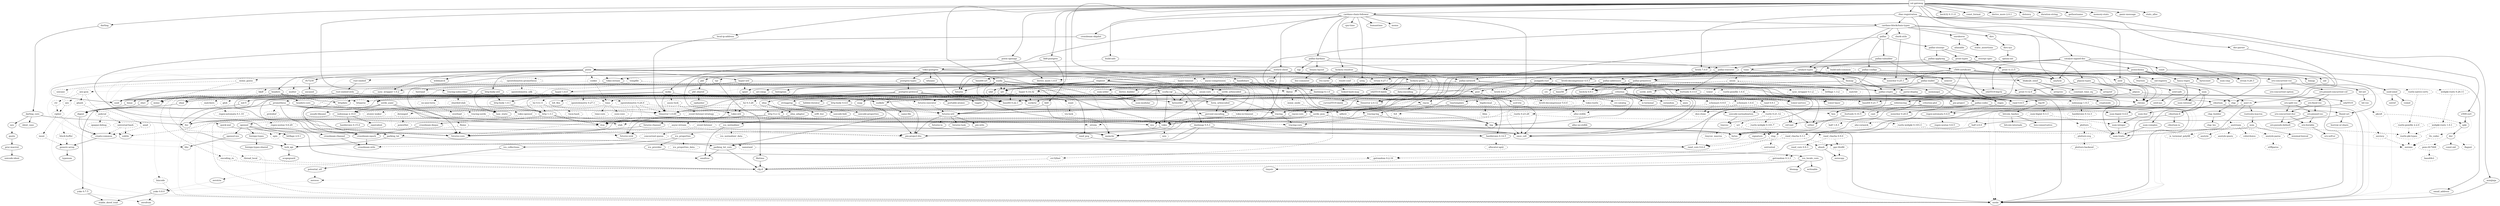 digraph {
    0 [ label = "cat-gateway" shape = box]
    1 [ label = "anyhow" ]
    2 [ label = "base64 0.22.1" ]
    3 [ label = "bb8" ]
    4 [ label = "bb8-postgres" ]
    5 [ label = "bech32 0.11.0" ]
    6 [ label = "blake2b_simd" ]
    7 [ label = "build-info" ]
    8 [ label = "bytes" ]
    9 [ label = "c509-certificate" ]
    10 [ label = "cardano-blockchain-types" ]
    11 [ label = "cardano-chain-follower" ]
    12 [ label = "catalyst-signed-doc" ]
    13 [ label = "catalyst-types" ]
    14 [ label = "chrono" ]
    15 [ label = "clap" ]
    16 [ label = "const_format" ]
    17 [ label = "cpu-time" ]
    18 [ label = "crossbeam-skiplist" ]
    19 [ label = "darling" ]
    20 [ label = "dashmap 6.1.0" ]
    21 [ label = "derive_more 2.0.1" ]
    22 [ label = "dotenvy" ]
    23 [ label = "duration-string" ]
    24 [ label = "ed25519-dalek" ]
    25 [ label = "futures" ]
    26 [ label = "gethostname" ]
    27 [ label = "handlebars" ]
    28 [ label = "hex" ]
    29 [ label = "local-ip-address" ]
    30 [ label = "memory-stats" ]
    31 [ label = "mime" ]
    32 [ label = "minicbor 0.25.1" ]
    33 [ label = "minijinja" ]
    34 [ label = "moka" ]
    35 [ label = "num-bigint 0.4.6" ]
    36 [ label = "num-traits" ]
    37 [ label = "openssl" ]
    38 [ label = "pallas" ]
    39 [ label = "pallas-traverse" ]
    40 [ label = "panic-message" ]
    41 [ label = "poem" ]
    42 [ label = "poem-openapi" ]
    43 [ label = "prometheus" ]
    44 [ label = "rand 0.8.5" ]
    45 [ label = "rayon" ]
    46 [ label = "rbac-registration" ]
    47 [ label = "regex" ]
    48 [ label = "rust-embed" ]
    49 [ label = "scylla" ]
    50 [ label = "serde_json" ]
    51 [ label = "stats_alloc" ]
    52 [ label = "strum 0.26.3" ]
    53 [ label = "thiserror 1.0.69" ]
    54 [ label = "tokio" ]
    55 [ label = "tokio-postgres" ]
    56 [ label = "tracing" ]
    57 [ label = "tracing-subscriber" ]
    58 [ label = "ulid" ]
    59 [ label = "url" ]
    60 [ label = "uuid" ]
    61 [ label = "x509-cert" ]
    62 [ label = "futures-util" ]
    63 [ label = "parking_lot" ]
    64 [ label = "arrayref" ]
    65 [ label = "arrayvec" ]
    66 [ label = "constant_time_eq" ]
    67 [ label = "bincode" style = dashed]
    68 [ label = "build-info-common" style = dashed]
    69 [ label = "asn1-rs" ]
    70 [ label = "bimap" ]
    71 [ label = "oid" ]
    72 [ label = "oid-registry" ]
    73 [ label = "once_cell" ]
    74 [ label = "serde" ]
    75 [ label = "thiserror 2.0.12" ]
    76 [ label = "cbork-utils" ]
    77 [ label = "dirs" ]
    78 [ label = "ouroboros" ]
    79 [ label = "crossbeam-channel" ]
    80 [ label = "crossbeam-epoch" ]
    81 [ label = "hickory-resolver" ]
    82 [ label = "http 1.3.1" ]
    83 [ label = "humantime" ]
    84 [ label = "memx" ]
    85 [ label = "mithril-client" ]
    86 [ label = "pallas-crypto" ]
    87 [ label = "pallas-hardano" ]
    88 [ label = "tar" ]
    89 [ label = "tracing-log" ]
    90 [ label = "ureq" ]
    91 [ label = "zstd" ]
    92 [ label = "brotli 7.0.0" ]
    93 [ label = "coset" ]
    94 [ label = "ed25519-bip32" ]
    95 [ label = "jsonpath-rust" ]
    96 [ label = "jsonschema" ]
    97 [ label = "base64-url" ]
    98 [ label = "fluent-uri" ]
    99 [ label = "fmmap" ]
    100 [ label = "orx-concurrent-vec" ]
    101 [ label = "strum 0.27.1" ]
    102 [ label = "clap_builder" ]
    103 [ label = "crossbeam-utils" ]
    104 [ label = "darling_core" ]
    105 [ label = "cfg-if" ]
    106 [ label = "hashbrown 0.14.5" ]
    107 [ label = "lock_api" ]
    108 [ label = "parking_lot_core" ]
    109 [ label = "curve25519-dalek" ]
    110 [ label = "ed25519" ]
    111 [ label = "rand_core 0.6.4" ]
    112 [ label = "sha2" ]
    113 [ label = "subtle" ]
    114 [ label = "zeroize" style = dashed]
    115 [ label = "futures-channel" ]
    116 [ label = "futures-core" ]
    117 [ label = "futures-executor" style = dashed]
    118 [ label = "futures-io" ]
    119 [ label = "futures-sink" ]
    120 [ label = "futures-task" ]
    121 [ label = "derive_builder" ]
    122 [ label = "log" ]
    123 [ label = "num-order" ]
    124 [ label = "pest" ]
    125 [ label = "half 2.6.0" ]
    126 [ label = "async-lock" style = dashed]
    127 [ label = "event-listener" style = dashed]
    128 [ label = "portable-atomic" ]
    129 [ label = "smallvec" ]
    130 [ label = "tagptr" ]
    131 [ label = "num-integer" ]
    132 [ label = "bitflags 2.9.1" ]
    133 [ label = "foreign-types" ]
    134 [ label = "libc" ]
    135 [ label = "openssl-sys" ]
    136 [ label = "pallas-addresses" ]
    137 [ label = "pallas-codec" ]
    138 [ label = "pallas-configs" ]
    139 [ label = "pallas-network" ]
    140 [ label = "pallas-primitives" ]
    141 [ label = "pallas-txbuilder" ]
    142 [ label = "pallas-utxorpc" ]
    143 [ label = "itertools 0.13.0" ]
    144 [ label = "async-compression" style = dashed]
    145 [ label = "cookie" style = dashed]
    146 [ label = "headers" ]
    147 [ label = "http-body-util" ]
    148 [ label = "hyper 1.6.0" ]
    149 [ label = "hyper-util" ]
    150 [ label = "mime_guess" style = dashed]
    151 [ label = "multer" style = dashed]
    152 [ label = "opentelemetry 0.27.1" style = dashed]
    153 [ label = "opentelemetry-prometheus" style = dashed]
    154 [ label = "percent-encoding" ]
    155 [ label = "pin-project-lite" ]
    156 [ label = "quick-xml" ]
    157 [ label = "rfc7239" ]
    158 [ label = "serde_urlencoded" ]
    159 [ label = "serde_yaml" ]
    160 [ label = "sync_wrapper 1.0.2" ]
    161 [ label = "tempfile" style = dashed]
    162 [ label = "time" style = dashed]
    163 [ label = "tokio-stream" ]
    164 [ label = "tokio-util" ]
    165 [ label = "wildmatch" ]
    166 [ label = "derive_more 1.0.0" ]
    167 [ label = "indexmap 2.10.0" ]
    168 [ label = "fnv" ]
    169 [ label = "lazy_static" ]
    170 [ label = "memchr" ]
    171 [ label = "protobuf" style = dashed]
    172 [ label = "rand_chacha 0.3.1" style = dashed]
    173 [ label = "either" ]
    174 [ label = "rayon-core" ]
    175 [ label = "der-parser" ]
    176 [ label = "aho-corasick" style = dashed]
    177 [ label = "regex-automata 0.4.9" ]
    178 [ label = "regex-syntax 0.8.5" ]
    179 [ label = "rust-embed-utils" ]
    180 [ label = "walkdir" ]
    181 [ label = "arc-swap" ]
    182 [ label = "byteorder" ]
    183 [ label = "dashmap 5.5.3" ]
    184 [ label = "histogram" ]
    185 [ label = "lz4_flex" ]
    186 [ label = "rand_pcg" ]
    187 [ label = "scylla-cql" ]
    188 [ label = "snap" ]
    189 [ label = "socket2" ]
    190 [ label = "tokio-openssl" style = dashed]
    191 [ label = "itoa" ]
    192 [ label = "ryu" ]
    193 [ label = "mio" style = dashed]
    194 [ label = "fallible-iterator" ]
    195 [ label = "phf" ]
    196 [ label = "postgres-protocol" ]
    197 [ label = "postgres-types" ]
    198 [ label = "rand 0.9.1" ]
    199 [ label = "whoami" ]
    200 [ label = "tracing-core" ]
    201 [ label = "matchers" style = dashed]
    202 [ label = "nu-ansi-term" style = dashed]
    203 [ label = "sharded-slab" style = dashed]
    204 [ label = "thread_local" style = dashed]
    205 [ label = "tracing-serde" style = dashed]
    206 [ label = "form_urlencoded" ]
    207 [ label = "idna" ]
    208 [ label = "const-oid" ]
    209 [ label = "der" ]
    210 [ label = "spki" ]
    211 [ label = "tls_codec" style = dashed]
    212 [ label = "pin-utils" ]
    213 [ label = "slab" style = dashed]
    214 [ label = "semver" ]
    215 [ label = "nom" ]
    216 [ label = "rusticata-macros" ]
    217 [ label = "dirs-sys" ]
    218 [ label = "aliasable" ]
    219 [ label = "static_assertions" ]
    220 [ label = "hickory-proto" ]
    221 [ label = "lru-cache" ]
    222 [ label = "resolv-conf" style = dashed]
    223 [ label = "rustls 0.21.12" style = dashed]
    224 [ label = "tokio-rustls" style = dashed]
    225 [ label = "flate2" style = dashed]
    226 [ label = "flume" style = dashed]
    227 [ label = "reqwest" ]
    228 [ label = "slog" ]
    229 [ label = "cryptoxide" ]
    230 [ label = "binary-layout" ]
    231 [ label = "tap" ]
    232 [ label = "filetime" ]
    233 [ label = "rustls 0.23.28" style = dashed]
    234 [ label = "rustls-native-certs" style = dashed]
    235 [ label = "rustls-pki-types" style = dashed]
    236 [ label = "webpki-roots 0.26.11" style = dashed]
    237 [ label = "zstd-safe" ]
    238 [ label = "alloc-no-stdlib" ]
    239 [ label = "alloc-stdlib" style = dashed]
    240 [ label = "brotli-decompressor 4.0.3" ]
    241 [ label = "ciborium" ]
    242 [ label = "ciborium-io" ]
    243 [ label = "ahash" ]
    244 [ label = "bytecount" ]
    245 [ label = "email_address" ]
    246 [ label = "fancy-regex" ]
    247 [ label = "fraction" ]
    248 [ label = "num-cmp" ]
    249 [ label = "referencing" ]
    250 [ label = "uuid-simd" ]
    251 [ label = "borrow-or-share" ]
    252 [ label = "ref-cast" ]
    253 [ label = "fs4" style = dashed]
    254 [ label = "memmap2" ]
    255 [ label = "parse-display" ]
    256 [ label = "orx-concurrent-option" ]
    257 [ label = "orx-fixed-vec" ]
    258 [ label = "orx-pinned-concurrent-col" ]
    259 [ label = "orx-pinned-vec" ]
    260 [ label = "orx-pseudo-default" ]
    261 [ label = "orx-split-vec" ]
    262 [ label = "anstream" style = dashed]
    263 [ label = "anstyle" ]
    264 [ label = "clap_lex" ]
    265 [ label = "strsim" style = dashed]
    266 [ label = "ident_case" ]
    267 [ label = "proc-macro2" ]
    268 [ label = "quote" ]
    269 [ label = "syn" ]
    270 [ label = "allocator-api2" style = dashed]
    271 [ label = "scopeguard" ]
    272 [ label = "digest" ]
    273 [ label = "pkcs8" style = dashed]
    274 [ label = "signature" ]
    275 [ label = "getrandom 0.2.16" style = dashed]
    276 [ label = "num-modular" ]
    277 [ label = "ucd-trie" ]
    278 [ label = "event-listener-strategy" style = dashed]
    279 [ label = "concurrent-queue" style = dashed]
    280 [ label = "foreign-types-shared" ]
    281 [ label = "base58" ]
    282 [ label = "bech32 0.9.1" ]
    283 [ label = "crc" ]
    284 [ label = "minicbor 0.20.0" ]
    285 [ label = "num-rational" ]
    286 [ label = "serde_with" ]
    287 [ label = "criterion" ]
    288 [ label = "pallas-wallet" ]
    289 [ label = "pallas-applying" ]
    290 [ label = "prost-types" ]
    291 [ label = "utxorpc-spec" ]
    292 [ label = "brotli 8.0.1" style = dashed]
    293 [ label = "aes-gcm" style = dashed]
    294 [ label = "hkdf" style = dashed]
    295 [ label = "hmac" ]
    296 [ label = "headers-core" ]
    297 [ label = "httpdate" ]
    298 [ label = "sha1" ]
    299 [ label = "http-body 1.0.1" ]
    300 [ label = "h2 0.4.11" style = dashed]
    301 [ label = "httparse" style = dashed]
    302 [ label = "want" style = dashed]
    303 [ label = "ipnet" ]
    304 [ label = "tower-service" ]
    305 [ label = "unicase" style = dashed]
    306 [ label = "encoding_rs" style = dashed]
    307 [ label = "spin" style = dashed]
    308 [ label = "opentelemetry 0.24.0" style = dashed]
    309 [ label = "opentelemetry_sdk" style = dashed]
    310 [ label = "uncased" ]
    311 [ label = "unsafe-libyaml" ]
    312 [ label = "fastrand" style = dashed]
    313 [ label = "deranged" style = dashed]
    314 [ label = "num-conv" style = dashed]
    315 [ label = "powerfmt" style = dashed]
    316 [ label = "time-core" style = dashed]
    317 [ label = "equivalent" ]
    318 [ label = "hashbrown 0.15.4" ]
    319 [ label = "ppv-lite86" style = dashed]
    320 [ label = "crossbeam-deque" ]
    321 [ label = "same-file" ]
    322 [ label = "twox-hash" style = dashed]
    323 [ label = "bigdecimal" style = dashed]
    324 [ label = "num-bigint 0.3.3" style = dashed]
    325 [ label = "secrecy" style = dashed]
    326 [ label = "stable_deref_trait" ]
    327 [ label = "yoke 0.7.5" ]
    328 [ label = "phf_shared" ]
    329 [ label = "md-5" ]
    330 [ label = "stringprep" ]
    331 [ label = "rand_chacha 0.9.0" style = dashed]
    332 [ label = "rand_core 0.9.3" ]
    333 [ label = "regex-automata 0.1.10" style = dashed]
    334 [ label = "overload" style = dashed]
    335 [ label = "idna_adapter" ]
    336 [ label = "utf8_iter" ]
    337 [ label = "flagset" style = dashed]
    338 [ label = "pem-rfc7468" style = dashed]
    339 [ label = "base64ct" style = dashed]
    340 [ label = "minimal-lexical" ]
    341 [ label = "option-ext" ]
    342 [ label = "data-encoding" ]
    343 [ label = "rustls-pemfile 1.0.4" style = dashed]
    344 [ label = "tinyvec" ]
    345 [ label = "linked-hash-map" ]
    346 [ label = "ring" style = dashed]
    347 [ label = "rustls-webpki 0.101.7" style = dashed]
    348 [ label = "sct" style = dashed]
    349 [ label = "crc32fast" style = dashed]
    350 [ label = "miniz_oxide" style = dashed]
    351 [ label = "nanorand" style = dashed]
    352 [ label = "doc-comment" ]
    353 [ label = "rustls-webpki 0.103.3" style = dashed]
    354 [ label = "rustls-pemfile 2.2.0" style = dashed]
    355 [ label = "webpki-roots 1.0.1" style = dashed]
    356 [ label = "zstd-sys" ]
    357 [ label = "ciborium-ll" ]
    358 [ label = "getrandom 0.3.3" style = dashed]
    359 [ label = "zerocopy" ]
    360 [ label = "bit-set" ]
    361 [ label = "num" ]
    362 [ label = "outref" ]
    363 [ label = "vsimd" ]
    364 [ label = "orx-concurrent-iter" ]
    365 [ label = "orx-iterable" ]
    366 [ label = "anstyle-parse" style = dashed]
    367 [ label = "anstyle-query" style = dashed]
    368 [ label = "colorchoice" style = dashed]
    369 [ label = "is_terminal_polyfill" style = dashed]
    370 [ label = "utf8parse" style = dashed]
    371 [ label = "unicode-ident" ]
    372 [ label = "block-buffer" style = dashed]
    373 [ label = "crypto-common" ]
    374 [ label = "crc-catalog" ]
    375 [ label = "half 1.8.3" style = dashed]
    376 [ label = "indexmap 1.9.3" style = dashed]
    377 [ label = "schemars 0.9.0" style = dashed]
    378 [ label = "schemars 1.0.4" style = dashed]
    379 [ label = "anes" ]
    380 [ label = "cast" ]
    381 [ label = "criterion-plot" ]
    382 [ label = "is-terminal" ]
    383 [ label = "itertools 0.10.5" ]
    384 [ label = "oorandom" ]
    385 [ label = "plotters" style = dashed]
    386 [ label = "tinytemplate" ]
    387 [ label = "bip39" ]
    388 [ label = "prost 0.13.5" ]
    389 [ label = "pbjson" ]
    390 [ label = "pbjson-types" ]
    391 [ label = "prost 0.12.6" ]
    392 [ label = "tonic" ]
    393 [ label = "brotli-decompressor 5.0.0" style = dashed]
    394 [ label = "aead" style = dashed]
    395 [ label = "aes" style = dashed]
    396 [ label = "cipher" style = dashed]
    397 [ label = "ctr" style = dashed]
    398 [ label = "ghash" style = dashed]
    399 [ label = "atomic-waker" style = dashed]
    400 [ label = "try-lock" style = dashed]
    401 [ label = "glob" style = dashed]
    402 [ label = "libm" style = dashed]
    403 [ label = "zerofrom" ]
    404 [ label = "siphasher" ]
    405 [ label = "unicode-bidi" ]
    406 [ label = "unicode-normalization" ]
    407 [ label = "unicode-properties" ]
    408 [ label = "regex-syntax 0.6.29" style = dashed]
    409 [ label = "icu_normalizer" ]
    410 [ label = "icu_properties" ]
    411 [ label = "base64 0.21.7" ]
    412 [ label = "tinyvec_macros" style = dashed]
    413 [ label = "untrusted" style = dashed]
    414 [ label = "adler2" style = dashed]
    415 [ label = "bit-vec" ]
    416 [ label = "num-complex" ]
    417 [ label = "num-iter" ]
    418 [ label = "orx-self-or" ]
    419 [ label = "generic-array" ]
    420 [ label = "typenum" ]
    421 [ label = "hashbrown 0.12.3" style = dashed]
    422 [ label = "dyn-clone" style = dashed]
    423 [ label = "plotters-backend" style = dashed]
    424 [ label = "plotters-svg" style = dashed]
    425 [ label = "bitcoin_hashes" ]
    426 [ label = "async-stream" style = dashed]
    427 [ label = "axum" style = dashed]
    428 [ label = "h2 0.3.26" style = dashed]
    429 [ label = "http 0.2.12" ]
    430 [ label = "http-body 0.4.6" ]
    431 [ label = "hyper 0.14.32" style = dashed]
    432 [ label = "hyper-timeout" style = dashed]
    433 [ label = "pin-project" ]
    434 [ label = "tower" style = dashed]
    435 [ label = "tower-layer" ]
    436 [ label = "inout" style = dashed]
    437 [ label = "opaque-debug" style = dashed]
    438 [ label = "polyval" style = dashed]
    439 [ label = "icu_collections" ]
    440 [ label = "icu_normalizer_data" style = dashed]
    441 [ label = "icu_provider" ]
    442 [ label = "zerovec" ]
    443 [ label = "icu_locale_core" ]
    444 [ label = "icu_properties_data" style = dashed]
    445 [ label = "potential_utf" ]
    446 [ label = "zerotrie" ]
    447 [ label = "bitcoin-internals" ]
    448 [ label = "hex-conservative" ]
    449 [ label = "axum-core" style = dashed]
    450 [ label = "bitflags 1.3.2" style = dashed]
    451 [ label = "matchit" style = dashed]
    452 [ label = "sync_wrapper 0.1.2" style = dashed]
    453 [ label = "tokio-io-timeout" style = dashed]
    454 [ label = "universal-hash" style = dashed]
    455 [ label = "yoke 0.8.0" ]
    456 [ label = "tinystr" ]
    457 [ label = "writeable" ]
    458 [ label = "litemap" ]
    0 -> 4 [ ]
    0 -> 5 [ ]
    0 -> 7 [ ]
    0 -> 11 [ ]
    0 -> 12 [ ]
    0 -> 16 [ ]
    0 -> 19 [ ]
    0 -> 21 [ ]
    0 -> 22 [ ]
    0 -> 23 [ ]
    0 -> 26 [ ]
    0 -> 27 [ ]
    0 -> 29 [ ]
    0 -> 30 [ ]
    0 -> 33 [ ]
    0 -> 40 [ ]
    0 -> 42 [ ]
    0 -> 46 [ ]
    0 -> 49 [ ]
    0 -> 51 [ ]
    0 -> 57 [ ]
    0 -> 58 [ ]
    3 -> 62 [ ]
    3 -> 54 [ ]
    4 -> 3 [ ]
    4 -> 55 [ ]
    6 -> 64 [ ]
    6 -> 65 [ ]
    6 -> 66 [ ]
    7 -> 67 [ style = dotted]
    7 -> 68 [ style = dotted]
    9 -> 1 [ ]
    9 -> 70 [ ]
    9 -> 24 [ ]
    9 -> 28 [ ]
    9 -> 32 [ ]
    9 -> 71 [ ]
    9 -> 72 [ ]
    9 -> 73 [ ]
    9 -> 47 [ ]
    9 -> 52 [ ]
    9 -> 75 [ ]
    10 -> 1 [ ]
    10 -> 13 [ ]
    10 -> 76 [ ]
    10 -> 20 [ ]
    10 -> 77 [ ]
    10 -> 78 [ ]
    10 -> 38 [ ]
    10 -> 52 [ ]
    11 -> 10 [ ]
    11 -> 17 [ ]
    11 -> 18 [ ]
    11 -> 81 [ ]
    11 -> 83 [ ]
    11 -> 84 [ ]
    11 -> 85 [ ]
    11 -> 34 [ ]
    11 -> 87 [ ]
    11 -> 89 [ ]
    11 -> 90 [ ]
    12 -> 1 [ ]
    12 -> 92 [ ]
    12 -> 13 [ ]
    12 -> 15 [ ]
    12 -> 93 [ ]
    12 -> 94 [ ]
    12 -> 25 [ ]
    12 -> 95 [ ]
    12 -> 96 [ ]
    12 -> 52 [ ]
    13 -> 97 [ ]
    13 -> 6 [ ]
    13 -> 14 [ ]
    13 -> 24 [ ]
    13 -> 98 [ ]
    13 -> 99 [ ]
    13 -> 32 [ ]
    13 -> 100 [ ]
    13 -> 86 [ ]
    13 -> 101 [ ]
    13 -> 75 [ ]
    13 -> 56 [ ]
    13 -> 60 [ ]
    14 -> 36 [ ]
    14 -> 74 [ style = dotted]
    15 -> 102 [ ]
    18 -> 80 [ ]
    19 -> 104 [ ]
    20 -> 106 [ ]
    20 -> 107 [ ]
    20 -> 73 [ ]
    20 -> 108 [ ]
    20 -> 45 [ style = dotted]
    24 -> 109 [ ]
    24 -> 110 [ ]
    24 -> 112 [ ]
    25 -> 117 [ style = dotted]
    27 -> 121 [ ]
    27 -> 122 [ ]
    27 -> 123 [ ]
    27 -> 124 [ ]
    27 -> 50 [ ]
    29 -> 53 [ ]
    32 -> 125 [ style = dotted]
    33 -> 74 [ ]
    34 -> 126 [ style = dotted]
    34 -> 79 [ ]
    34 -> 80 [ ]
    34 -> 62 [ style = dotted]
    34 -> 63 [ ]
    34 -> 128 [ ]
    34 -> 130 [ ]
    34 -> 53 [ ]
    34 -> 60 [ ]
    35 -> 131 [ ]
    37 -> 132 [ ]
    37 -> 105 [ ]
    37 -> 133 [ ]
    37 -> 73 [ ]
    37 -> 135 [ ]
    38 -> 138 [ ]
    38 -> 139 [ ]
    38 -> 141 [ ]
    38 -> 142 [ ]
    39 -> 143 [ ]
    39 -> 136 [ ]
    39 -> 140 [ ]
    41 -> 144 [ style = dotted]
    41 -> 14 [ style = dotted]
    41 -> 145 [ style = dotted]
    41 -> 146 [ ]
    41 -> 28 [ style = dotted]
    41 -> 147 [ ]
    41 -> 149 [ ]
    41 -> 150 [ style = dotted]
    41 -> 151 [ style = dotted]
    41 -> 152 [ style = dotted]
    41 -> 153 [ style = dotted]
    41 -> 156 [ style = dotted]
    41 -> 47 [ ]
    41 -> 157 [ ]
    41 -> 48 [ style = dotted]
    41 -> 50 [ ]
    41 -> 158 [ ]
    41 -> 159 [ style = dotted]
    41 -> 160 [ ]
    41 -> 161 [ style = dotted]
    41 -> 75 [ ]
    41 -> 163 [ style = dotted]
    41 -> 165 [ ]
    42 -> 166 [ ]
    42 -> 41 [ ]
    42 -> 59 [ style = dotted]
    42 -> 60 [ style = dotted]
    43 -> 168 [ ]
    43 -> 169 [ ]
    43 -> 170 [ ]
    43 -> 63 [ ]
    43 -> 171 [ style = dotted]
    43 -> 53 [ ]
    44 -> 172 [ style = dotted]
    45 -> 173 [ ]
    45 -> 174 [ ]
    46 -> 92 [ ]
    46 -> 9 [ ]
    46 -> 10 [ ]
    46 -> 175 [ ]
    46 -> 61 [ ]
    46 -> 91 [ ]
    47 -> 177 [ ]
    48 -> 179 [ ]
    49 -> 181 [ ]
    49 -> 2 [ style = dotted]
    49 -> 183 [ ]
    49 -> 25 [ ]
    49 -> 184 [ ]
    49 -> 143 [ ]
    49 -> 169 [ ]
    49 -> 44 [ ]
    49 -> 186 [ ]
    49 -> 187 [ ]
    49 -> 159 [ style = dotted]
    49 -> 189 [ ]
    49 -> 190 [ style = dotted]
    49 -> 56 [ ]
    49 -> 59 [ style = dotted]
    50 -> 191 [ ]
    50 -> 170 [ ]
    50 -> 192 [ ]
    50 -> 74 [ ]
    54 -> 8 [ style = dotted]
    54 -> 193 [ style = dotted]
    54 -> 63 [ style = dotted]
    54 -> 155 [ ]
    55 -> 62 [ ]
    55 -> 122 [ ]
    55 -> 154 [ ]
    55 -> 195 [ ]
    55 -> 197 [ ]
    55 -> 164 [ ]
    55 -> 199 [ ]
    56 -> 122 [ style = dotted]
    56 -> 155 [ ]
    56 -> 200 [ ]
    57 -> 201 [ style = dotted]
    57 -> 202 [ style = dotted]
    57 -> 47 [ style = dotted]
    57 -> 50 [ style = dotted]
    57 -> 203 [ style = dotted]
    57 -> 129 [ style = dotted]
    57 -> 204 [ style = dotted]
    57 -> 162 [ style = dotted]
    57 -> 56 [ style = dotted]
    57 -> 89 [ style = dotted]
    57 -> 205 [ style = dotted]
    58 -> 198 [ style = dotted]
    58 -> 60 [ style = dotted]
    59 -> 206 [ ]
    59 -> 207 [ ]
    60 -> 74 [ style = dotted]
    61 -> 210 [ ]
    61 -> 211 [ style = dotted]
    62 -> 115 [ style = dotted]
    62 -> 118 [ style = dotted]
    62 -> 120 [ ]
    62 -> 170 [ style = dotted]
    62 -> 155 [ ]
    62 -> 212 [ ]
    62 -> 213 [ style = dotted]
    63 -> 107 [ ]
    63 -> 108 [ ]
    67 -> 74 [ style = dashed]
    68 -> 14 [ style = dashed]
    68 -> 166 [ style = dashed]
    68 -> 214 [ style = dashed]
    69 -> 36 [ ]
    69 -> 216 [ ]
    69 -> 53 [ ]
    72 -> 69 [ ]
    76 -> 32 [ ]
    77 -> 217 [ ]
    78 -> 218 [ ]
    78 -> 219 [ ]
    79 -> 103 [ ]
    80 -> 103 [ ]
    81 -> 220 [ ]
    81 -> 221 [ ]
    81 -> 222 [ style = dotted]
    82 -> 8 [ ]
    82 -> 168 [ ]
    82 -> 191 [ ]
    85 -> 1 [ ]
    85 -> 14 [ ]
    85 -> 225 [ style = dotted]
    85 -> 226 [ style = dotted]
    85 -> 25 [ ]
    85 -> 227 [ ]
    85 -> 214 [ ]
    85 -> 228 [ ]
    85 -> 101 [ ]
    85 -> 88 [ style = dotted]
    85 -> 75 [ ]
    85 -> 54 [ ]
    85 -> 60 [ ]
    85 -> 91 [ style = dotted]
    86 -> 229 [ ]
    86 -> 137 [ ]
    86 -> 111 [ ]
    87 -> 230 [ ]
    87 -> 139 [ ]
    87 -> 39 [ ]
    87 -> 231 [ ]
    88 -> 232 [ ]
    89 -> 122 [ ]
    89 -> 200 [ ]
    90 -> 2 [ ]
    90 -> 225 [ style = dotted]
    90 -> 233 [ style = dotted]
    90 -> 234 [ style = dotted]
    90 -> 59 [ ]
    90 -> 236 [ style = dotted]
    91 -> 237 [ ]
    92 -> 240 [ ]
    93 -> 241 [ ]
    94 -> 229 [ ]
    95 -> 124 [ ]
    95 -> 47 [ ]
    95 -> 50 [ ]
    96 -> 244 [ ]
    96 -> 245 [ ]
    96 -> 246 [ ]
    96 -> 247 [ ]
    96 -> 248 [ ]
    96 -> 249 [ ]
    96 -> 227 [ style = dotted]
    96 -> 250 [ ]
    97 -> 2 [ ]
    98 -> 251 [ ]
    98 -> 252 [ ]
    98 -> 74 [ style = dotted]
    99 -> 182 [ ]
    99 -> 253 [ style = dotted]
    99 -> 254 [ ]
    99 -> 255 [ ]
    100 -> 256 [ ]
    100 -> 258 [ ]
    100 -> 74 [ style = dotted]
    102 -> 262 [ style = dotted]
    102 -> 264 [ ]
    102 -> 265 [ style = dotted]
    104 -> 168 [ ]
    104 -> 266 [ ]
    104 -> 265 [ style = dotted]
    104 -> 269 [ ]
    106 -> 243 [ style = dotted]
    106 -> 270 [ style = dotted]
    107 -> 271 [ ]
    108 -> 105 [ ]
    108 -> 129 [ ]
    109 -> 272 [ style = dotted]
    109 -> 114 [ style = dotted]
    110 -> 273 [ style = dotted]
    110 -> 74 [ style = dotted]
    110 -> 274 [ ]
    111 -> 275 [ style = dotted]
    112 -> 272 [ ]
    115 -> 116 [ ]
    115 -> 119 [ style = dotted]
    117 -> 62 [ style = dashed]
    123 -> 276 [ ]
    124 -> 170 [ style = dotted]
    124 -> 75 [ style = dotted]
    124 -> 277 [ ]
    125 -> 105 [ ]
    126 -> 278 [ style = dashed]
    127 -> 279 [ style = dashed]
    127 -> 155 [ style = dashed]
    131 -> 36 [ ]
    133 -> 280 [ ]
    135 -> 134 [ ]
    136 -> 281 [ ]
    136 -> 282 [ ]
    136 -> 283 [ ]
    136 -> 86 [ ]
    137 -> 28 [ ]
    137 -> 284 [ ]
    137 -> 74 [ ]
    137 -> 53 [ ]
    138 -> 285 [ ]
    138 -> 136 [ ]
    138 -> 140 [ ]
    138 -> 286 [ ]
    139 -> 182 [ ]
    139 -> 143 [ ]
    139 -> 86 [ ]
    139 -> 44 [ ]
    139 -> 189 [ ]
    139 -> 54 [ ]
    139 -> 56 [ ]
    140 -> 281 [ ]
    140 -> 282 [ ]
    140 -> 287 [ ]
    140 -> 122 [ ]
    140 -> 86 [ ]
    141 -> 39 [ ]
    141 -> 288 [ ]
    142 -> 289 [ ]
    142 -> 290 [ ]
    142 -> 291 [ ]
    143 -> 173 [ ]
    144 -> 292 [ style = dotted]
    144 -> 225 [ style = dotted]
    144 -> 116 [ style = dashed]
    144 -> 170 [ style = dashed]
    144 -> 54 [ style = dotted]
    145 -> 293 [ style = dotted]
    145 -> 2 [ style = dotted]
    145 -> 294 [ style = dotted]
    145 -> 154 [ style = dotted]
    145 -> 44 [ style = dotted]
    145 -> 112 [ style = dotted]
    145 -> 162 [ style = dashed]
    146 -> 2 [ ]
    146 -> 296 [ ]
    146 -> 297 [ ]
    146 -> 31 [ ]
    146 -> 298 [ ]
    147 -> 116 [ ]
    147 -> 299 [ ]
    147 -> 155 [ ]
    148 -> 62 [ style = dotted]
    148 -> 300 [ style = dotted]
    148 -> 299 [ ]
    148 -> 301 [ style = dotted]
    148 -> 297 [ style = dotted]
    148 -> 302 [ style = dotted]
    149 -> 2 [ style = dotted]
    149 -> 148 [ ]
    149 -> 303 [ style = dotted]
    149 -> 134 [ style = dotted]
    149 -> 154 [ style = dotted]
    149 -> 189 [ style = dotted]
    149 -> 304 [ style = dotted]
    150 -> 31 [ style = dashed]
    150 -> 305 [ style = dashed]
    151 -> 306 [ style = dashed]
    151 -> 62 [ style = dashed]
    151 -> 82 [ style = dashed]
    151 -> 301 [ style = dashed]
    151 -> 31 [ style = dashed]
    151 -> 307 [ style = dashed]
    151 -> 54 [ style = dotted]
    152 -> 116 [ style = dotted]
    152 -> 119 [ style = dotted]
    152 -> 53 [ style = dotted]
    152 -> 56 [ style = dotted]
    153 -> 309 [ style = dashed]
    153 -> 43 [ style = dashed]
    156 -> 170 [ ]
    156 -> 74 [ style = dotted]
    157 -> 310 [ ]
    158 -> 206 [ ]
    158 -> 191 [ ]
    158 -> 192 [ ]
    158 -> 74 [ ]
    159 -> 167 [ ]
    159 -> 191 [ ]
    159 -> 192 [ ]
    159 -> 311 [ ]
    160 -> 116 [ style = dotted]
    161 -> 312 [ style = dashed]
    161 -> 73 [ style = dashed]
    162 -> 313 [ style = dashed]
    162 -> 191 [ style = dotted]
    162 -> 314 [ style = dashed]
    162 -> 316 [ style = dashed]
    163 -> 116 [ ]
    163 -> 54 [ ]
    164 -> 116 [ ]
    164 -> 119 [ ]
    164 -> 54 [ ]
    167 -> 317 [ ]
    167 -> 318 [ ]
    167 -> 74 [ style = dotted]
    172 -> 319 [ style = dashed]
    172 -> 111 [ style = dashed]
    174 -> 320 [ ]
    175 -> 69 [ ]
    176 -> 170 [ style = dotted]
    177 -> 176 [ style = dotted]
    177 -> 178 [ style = dotted]
    179 -> 112 [ ]
    179 -> 180 [ ]
    180 -> 321 [ ]
    183 -> 106 [ ]
    183 -> 107 [ ]
    183 -> 73 [ ]
    183 -> 108 [ ]
    185 -> 322 [ style = dotted]
    186 -> 111 [ ]
    187 -> 323 [ style = dotted]
    187 -> 182 [ ]
    187 -> 14 [ style = dotted]
    187 -> 185 [ ]
    187 -> 324 [ style = dotted]
    187 -> 325 [ style = dotted]
    187 -> 188 [ ]
    187 -> 75 [ ]
    187 -> 162 [ style = dotted]
    187 -> 54 [ ]
    187 -> 60 [ ]
    187 -> 327 [ ]
    190 -> 37 [ style = dashed]
    190 -> 54 [ style = dashed]
    195 -> 328 [ ]
    196 -> 2 [ ]
    196 -> 182 [ ]
    196 -> 8 [ ]
    196 -> 194 [ ]
    196 -> 295 [ ]
    196 -> 329 [ ]
    196 -> 170 [ ]
    196 -> 198 [ ]
    196 -> 112 [ ]
    196 -> 330 [ ]
    197 -> 14 [ style = dotted]
    197 -> 196 [ ]
    197 -> 50 [ style = dotted]
    197 -> 162 [ style = dotted]
    197 -> 60 [ style = dotted]
    198 -> 331 [ style = dotted]
    200 -> 73 [ style = dotted]
    201 -> 333 [ style = dashed]
    202 -> 334 [ style = dashed]
    203 -> 169 [ style = dashed]
    204 -> 105 [ style = dashed]
    205 -> 74 [ style = dashed]
    205 -> 200 [ style = dashed]
    206 -> 154 [ ]
    207 -> 335 [ ]
    207 -> 336 [ ]
    209 -> 208 [ style = dotted]
    209 -> 337 [ style = dotted]
    209 -> 338 [ style = dotted]
    209 -> 114 [ style = dotted]
    210 -> 209 [ ]
    211 -> 114 [ style = dashed]
    214 -> 74 [ style = dotted]
    215 -> 170 [ ]
    215 -> 340 [ ]
    216 -> 215 [ ]
    217 -> 341 [ ]
    220 -> 342 [ ]
    220 -> 62 [ ]
    220 -> 303 [ ]
    220 -> 44 [ ]
    220 -> 343 [ style = dotted]
    220 -> 53 [ ]
    220 -> 344 [ ]
    220 -> 224 [ style = dotted]
    220 -> 56 [ ]
    220 -> 59 [ ]
    221 -> 345 [ ]
    223 -> 122 [ style = dotted]
    223 -> 347 [ style = dashed]
    223 -> 348 [ style = dashed]
    224 -> 223 [ style = dashed]
    224 -> 54 [ style = dashed]
    225 -> 349 [ style = dashed]
    225 -> 350 [ style = dotted]
    226 -> 116 [ style = dotted]
    226 -> 119 [ style = dotted]
    226 -> 351 [ style = dotted]
    226 -> 307 [ style = dashed]
    227 -> 2 [ ]
    227 -> 62 [ style = dotted]
    227 -> 82 [ ]
    227 -> 50 [ style = dotted]
    227 -> 158 [ ]
    227 -> 160 [ ]
    227 -> 304 [ ]
    227 -> 59 [ ]
    230 -> 352 [ ]
    232 -> 105 [ ]
    233 -> 122 [ style = dotted]
    233 -> 73 [ style = dashed]
    233 -> 353 [ style = dashed]
    233 -> 113 [ style = dashed]
    234 -> 354 [ style = dashed]
    235 -> 114 [ style = dotted]
    236 -> 355 [ style = dashed]
    237 -> 356 [ ]
    239 -> 238 [ style = dashed]
    240 -> 239 [ style = dotted]
    241 -> 357 [ ]
    241 -> 74 [ ]
    243 -> 358 [ style = dotted]
    243 -> 74 [ style = dotted]
    243 -> 359 [ ]
    245 -> 74 [ style = dotted]
    246 -> 360 [ ]
    246 -> 177 [ ]
    247 -> 169 [ style = dotted]
    247 -> 361 [ ]
    249 -> 243 [ ]
    249 -> 98 [ ]
    249 -> 73 [ ]
    249 -> 154 [ ]
    249 -> 50 [ ]
    250 -> 362 [ ]
    250 -> 60 [ style = dotted]
    250 -> 363 [ ]
    253 -> 54 [ style = dotted]
    255 -> 47 [ style = dotted]
    257 -> 364 [ ]
    257 -> 259 [ ]
    258 -> 257 [ ]
    258 -> 261 [ ]
    259 -> 365 [ ]
    259 -> 260 [ ]
    261 -> 364 [ ]
    261 -> 259 [ ]
    262 -> 263 [ style = dashed]
    262 -> 366 [ style = dashed]
    262 -> 367 [ style = dotted]
    262 -> 368 [ style = dashed]
    262 -> 369 [ style = dashed]
    267 -> 371 [ ]
    268 -> 267 [ ]
    269 -> 268 [ style = dotted]
    272 -> 372 [ style = dotted]
    272 -> 373 [ ]
    272 -> 113 [ style = dotted]
    273 -> 210 [ style = dashed]
    274 -> 111 [ style = dotted]
    275 -> 105 [ style = dashed]
    278 -> 127 [ style = dashed]
    279 -> 103 [ style = dashed]
    283 -> 374 [ ]
    284 -> 375 [ style = dotted]
    285 -> 35 [ style = dotted]
    286 -> 2 [ style = dotted]
    286 -> 14 [ style = dotted]
    286 -> 28 [ style = dotted]
    286 -> 376 [ style = dotted]
    286 -> 167 [ style = dotted]
    286 -> 377 [ style = dotted]
    286 -> 378 [ style = dotted]
    286 -> 162 [ style = dotted]
    287 -> 379 [ ]
    287 -> 241 [ ]
    287 -> 15 [ ]
    287 -> 381 [ ]
    287 -> 382 [ ]
    287 -> 73 [ ]
    287 -> 384 [ ]
    287 -> 385 [ style = dotted]
    287 -> 45 [ style = dotted]
    287 -> 47 [ ]
    287 -> 386 [ ]
    287 -> 180 [ ]
    288 -> 282 [ ]
    288 -> 387 [ ]
    288 -> 94 [ ]
    288 -> 86 [ ]
    288 -> 44 [ ]
    289 -> 39 [ ]
    289 -> 44 [ ]
    290 -> 388 [ ]
    291 -> 390 [ ]
    291 -> 392 [ ]
    292 -> 393 [ style = dashed]
    293 -> 394 [ style = dashed]
    293 -> 395 [ style = dotted]
    293 -> 397 [ style = dashed]
    293 -> 398 [ style = dashed]
    294 -> 295 [ style = dashed]
    295 -> 272 [ ]
    296 -> 82 [ ]
    298 -> 272 [ ]
    299 -> 82 [ ]
    300 -> 399 [ style = dashed]
    300 -> 82 [ style = dashed]
    300 -> 167 [ style = dashed]
    300 -> 213 [ style = dashed]
    300 -> 164 [ style = dashed]
    300 -> 56 [ style = dashed]
    302 -> 400 [ style = dashed]
    306 -> 105 [ style = dashed]
    307 -> 107 [ style = dotted]
    308 -> 116 [ style = dashed]
    308 -> 119 [ style = dashed]
    308 -> 73 [ style = dashed]
    308 -> 155 [ style = dotted]
    308 -> 53 [ style = dashed]
    309 -> 117 [ style = dashed]
    309 -> 401 [ style = dotted]
    309 -> 308 [ style = dashed]
    313 -> 315 [ style = dotted]
    313 -> 74 [ style = dotted]
    319 -> 359 [ style = dashed]
    320 -> 80 [ ]
    323 -> 402 [ style = dashed]
    323 -> 35 [ style = dashed]
    324 -> 131 [ style = dashed]
    325 -> 114 [ style = dashed]
    327 -> 74 [ style = dotted]
    327 -> 326 [ ]
    327 -> 403 [ style = dotted]
    328 -> 404 [ ]
    329 -> 272 [ ]
    330 -> 405 [ ]
    330 -> 406 [ ]
    330 -> 407 [ ]
    331 -> 319 [ style = dashed]
    331 -> 332 [ style = dashed]
    332 -> 358 [ style = dotted]
    333 -> 408 [ style = dotted]
    335 -> 409 [ ]
    338 -> 339 [ style = dashed]
    343 -> 411 [ style = dashed]
    344 -> 412 [ style = dotted]
    346 -> 275 [ style = dashed]
    346 -> 413 [ style = dashed]
    347 -> 346 [ style = dashed]
    348 -> 346 [ style = dashed]
    349 -> 105 [ style = dashed]
    350 -> 414 [ style = dashed]
    351 -> 275 [ style = dotted]
    353 -> 346 [ style = dotted]
    353 -> 235 [ style = dashed]
    354 -> 235 [ style = dashed]
    355 -> 235 [ style = dashed]
    357 -> 242 [ ]
    357 -> 125 [ ]
    358 -> 105 [ style = dashed]
    360 -> 415 [ ]
    361 -> 416 [ ]
    361 -> 417 [ ]
    361 -> 285 [ ]
    364 -> 365 [ ]
    364 -> 260 [ ]
    365 -> 418 [ ]
    366 -> 370 [ style = dotted]
    372 -> 419 [ style = dashed]
    373 -> 419 [ ]
    373 -> 111 [ style = dotted]
    376 -> 421 [ style = dashed]
    376 -> 74 [ style = dotted]
    377 -> 422 [ style = dashed]
    377 -> 252 [ style = dashed]
    377 -> 50 [ style = dashed]
    378 -> 422 [ style = dashed]
    378 -> 252 [ style = dashed]
    378 -> 50 [ style = dashed]
    381 -> 380 [ ]
    381 -> 383 [ ]
    383 -> 173 [ ]
    385 -> 36 [ style = dashed]
    385 -> 424 [ style = dotted]
    386 -> 50 [ ]
    387 -> 425 [ ]
    387 -> 111 [ style = dotted]
    387 -> 74 [ style = dotted]
    387 -> 406 [ style = dotted]
    388 -> 8 [ ]
    389 -> 411 [ ]
    389 -> 74 [ ]
    390 -> 14 [ ]
    390 -> 389 [ ]
    390 -> 391 [ ]
    391 -> 8 [ ]
    392 -> 426 [ style = dotted]
    392 -> 427 [ style = dotted]
    392 -> 411 [ ]
    392 -> 432 [ style = dotted]
    392 -> 391 [ style = dotted]
    392 -> 163 [ ]
    393 -> 239 [ style = dotted]
    394 -> 373 [ style = dashed]
    395 -> 396 [ style = dashed]
    396 -> 373 [ style = dashed]
    396 -> 436 [ style = dashed]
    397 -> 396 [ style = dashed]
    398 -> 438 [ style = dashed]
    406 -> 344 [ ]
    409 -> 440 [ style = dotted]
    409 -> 410 [ style = dotted]
    409 -> 129 [ ]
    410 -> 439 [ ]
    410 -> 444 [ style = dotted]
    410 -> 441 [ ]
    416 -> 36 [ ]
    417 -> 131 [ ]
    419 -> 420 [ ]
    424 -> 423 [ style = dashed]
    425 -> 447 [ ]
    425 -> 448 [ ]
    426 -> 116 [ style = dashed]
    426 -> 155 [ style = dashed]
    427 -> 449 [ style = dashed]
    427 -> 450 [ style = dashed]
    427 -> 431 [ style = dashed]
    427 -> 451 [ style = dashed]
    427 -> 154 [ style = dashed]
    427 -> 452 [ style = dashed]
    427 -> 434 [ style = dashed]
    428 -> 62 [ style = dashed]
    428 -> 429 [ style = dashed]
    428 -> 167 [ style = dashed]
    428 -> 164 [ style = dashed]
    428 -> 56 [ style = dashed]
    429 -> 8 [ ]
    429 -> 168 [ ]
    429 -> 191 [ ]
    430 -> 429 [ ]
    430 -> 155 [ ]
    431 -> 428 [ style = dotted]
    431 -> 430 [ style = dashed]
    431 -> 301 [ style = dashed]
    431 -> 297 [ style = dashed]
    431 -> 189 [ style = dotted]
    431 -> 304 [ style = dashed]
    431 -> 302 [ style = dashed]
    432 -> 431 [ style = dashed]
    432 -> 453 [ style = dashed]
    434 -> 62 [ style = dotted]
    434 -> 376 [ style = dotted]
    434 -> 433 [ style = dotted]
    434 -> 44 [ style = dotted]
    434 -> 164 [ style = dotted]
    434 -> 435 [ style = dashed]
    434 -> 304 [ style = dashed]
    434 -> 56 [ style = dotted]
    436 -> 419 [ style = dashed]
    438 -> 437 [ style = dashed]
    438 -> 454 [ style = dashed]
    439 -> 445 [ ]
    441 -> 443 [ ]
    441 -> 446 [ style = dotted]
    442 -> 455 [ style = dotted]
    443 -> 458 [ ]
    443 -> 456 [ ]
    443 -> 457 [ ]
    445 -> 442 [ style = dotted]
    446 -> 455 [ style = dotted]
    449 -> 62 [ style = dashed]
    449 -> 430 [ style = dashed]
    449 -> 31 [ style = dashed]
    449 -> 435 [ style = dashed]
    449 -> 304 [ style = dashed]
    453 -> 54 [ style = dashed]
    454 -> 373 [ style = dashed]
    454 -> 113 [ style = dashed]
    455 -> 74 [ style = dotted]
    455 -> 326 [ ]
    455 -> 403 [ style = dotted]
    456 -> 442 [ style = dotted]
}


